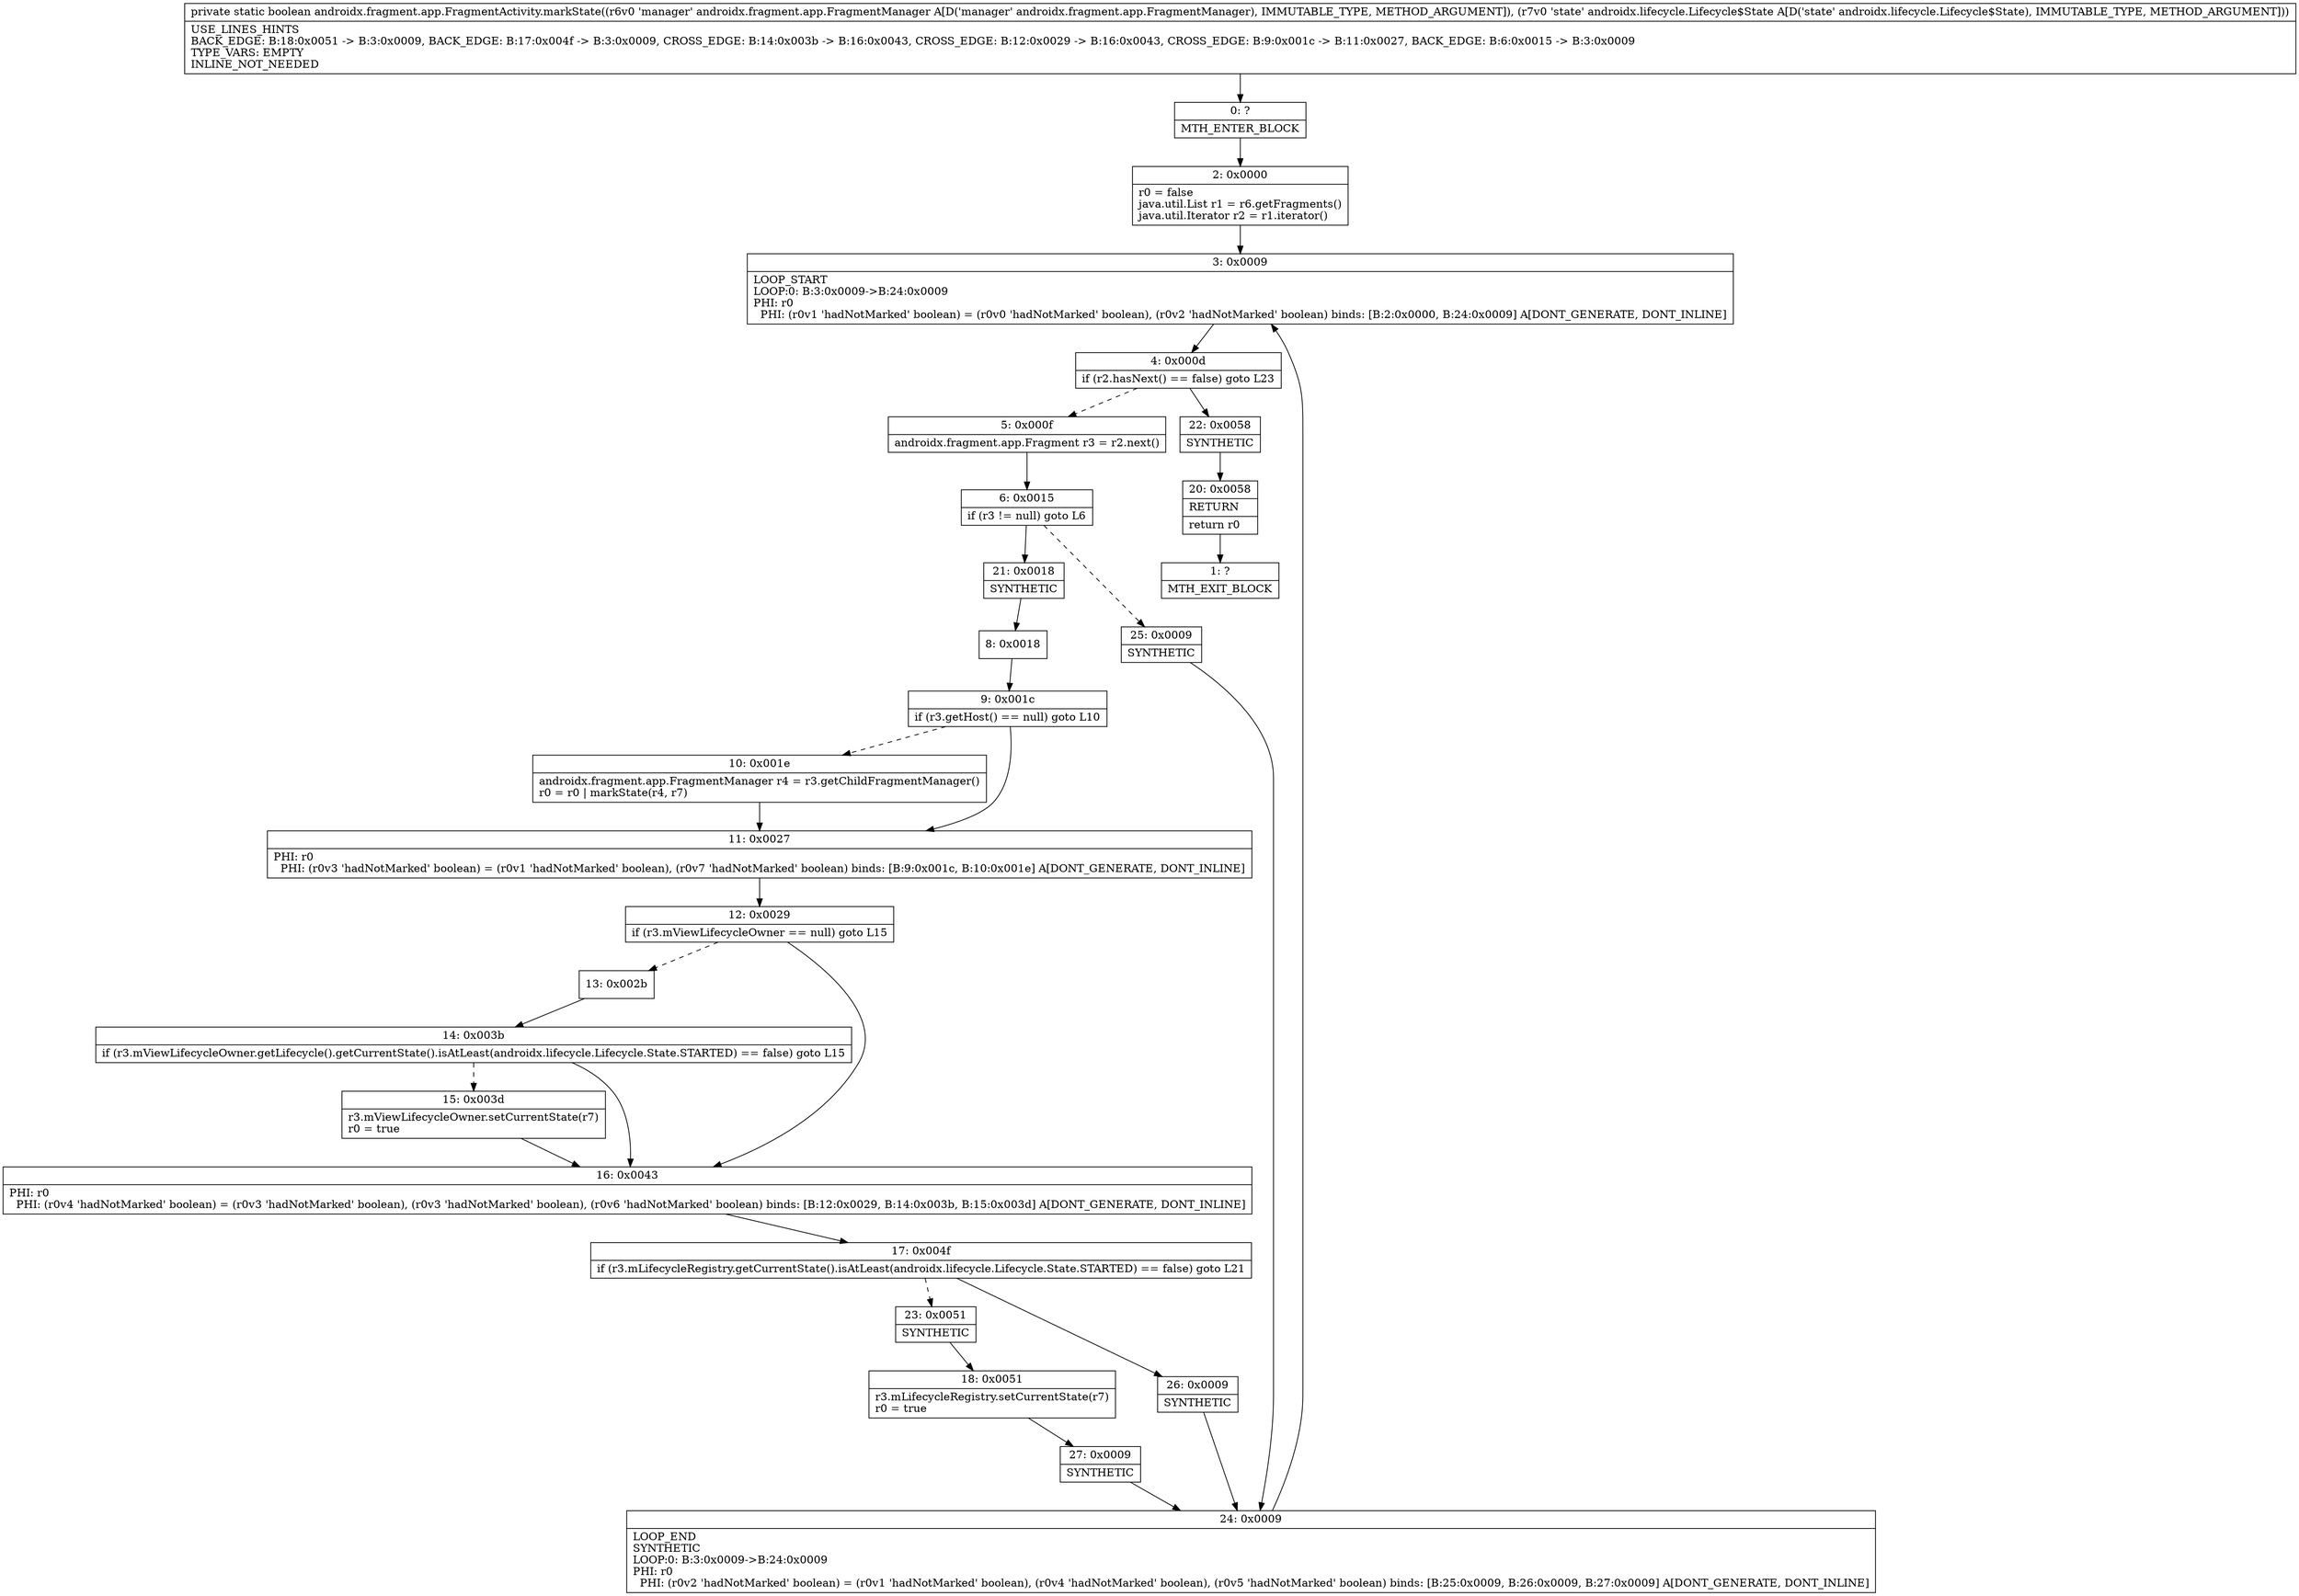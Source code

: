 digraph "CFG forandroidx.fragment.app.FragmentActivity.markState(Landroidx\/fragment\/app\/FragmentManager;Landroidx\/lifecycle\/Lifecycle$State;)Z" {
Node_0 [shape=record,label="{0\:\ ?|MTH_ENTER_BLOCK\l}"];
Node_2 [shape=record,label="{2\:\ 0x0000|r0 = false\ljava.util.List r1 = r6.getFragments()\ljava.util.Iterator r2 = r1.iterator()\l}"];
Node_3 [shape=record,label="{3\:\ 0x0009|LOOP_START\lLOOP:0: B:3:0x0009\-\>B:24:0x0009\lPHI: r0 \l  PHI: (r0v1 'hadNotMarked' boolean) = (r0v0 'hadNotMarked' boolean), (r0v2 'hadNotMarked' boolean) binds: [B:2:0x0000, B:24:0x0009] A[DONT_GENERATE, DONT_INLINE]\l}"];
Node_4 [shape=record,label="{4\:\ 0x000d|if (r2.hasNext() == false) goto L23\l}"];
Node_5 [shape=record,label="{5\:\ 0x000f|androidx.fragment.app.Fragment r3 = r2.next()\l}"];
Node_6 [shape=record,label="{6\:\ 0x0015|if (r3 != null) goto L6\l}"];
Node_21 [shape=record,label="{21\:\ 0x0018|SYNTHETIC\l}"];
Node_8 [shape=record,label="{8\:\ 0x0018}"];
Node_9 [shape=record,label="{9\:\ 0x001c|if (r3.getHost() == null) goto L10\l}"];
Node_10 [shape=record,label="{10\:\ 0x001e|androidx.fragment.app.FragmentManager r4 = r3.getChildFragmentManager()\lr0 = r0 \| markState(r4, r7)\l}"];
Node_11 [shape=record,label="{11\:\ 0x0027|PHI: r0 \l  PHI: (r0v3 'hadNotMarked' boolean) = (r0v1 'hadNotMarked' boolean), (r0v7 'hadNotMarked' boolean) binds: [B:9:0x001c, B:10:0x001e] A[DONT_GENERATE, DONT_INLINE]\l}"];
Node_12 [shape=record,label="{12\:\ 0x0029|if (r3.mViewLifecycleOwner == null) goto L15\l}"];
Node_13 [shape=record,label="{13\:\ 0x002b}"];
Node_14 [shape=record,label="{14\:\ 0x003b|if (r3.mViewLifecycleOwner.getLifecycle().getCurrentState().isAtLeast(androidx.lifecycle.Lifecycle.State.STARTED) == false) goto L15\l}"];
Node_15 [shape=record,label="{15\:\ 0x003d|r3.mViewLifecycleOwner.setCurrentState(r7)\lr0 = true\l}"];
Node_16 [shape=record,label="{16\:\ 0x0043|PHI: r0 \l  PHI: (r0v4 'hadNotMarked' boolean) = (r0v3 'hadNotMarked' boolean), (r0v3 'hadNotMarked' boolean), (r0v6 'hadNotMarked' boolean) binds: [B:12:0x0029, B:14:0x003b, B:15:0x003d] A[DONT_GENERATE, DONT_INLINE]\l}"];
Node_17 [shape=record,label="{17\:\ 0x004f|if (r3.mLifecycleRegistry.getCurrentState().isAtLeast(androidx.lifecycle.Lifecycle.State.STARTED) == false) goto L21\l}"];
Node_23 [shape=record,label="{23\:\ 0x0051|SYNTHETIC\l}"];
Node_18 [shape=record,label="{18\:\ 0x0051|r3.mLifecycleRegistry.setCurrentState(r7)\lr0 = true\l}"];
Node_27 [shape=record,label="{27\:\ 0x0009|SYNTHETIC\l}"];
Node_24 [shape=record,label="{24\:\ 0x0009|LOOP_END\lSYNTHETIC\lLOOP:0: B:3:0x0009\-\>B:24:0x0009\lPHI: r0 \l  PHI: (r0v2 'hadNotMarked' boolean) = (r0v1 'hadNotMarked' boolean), (r0v4 'hadNotMarked' boolean), (r0v5 'hadNotMarked' boolean) binds: [B:25:0x0009, B:26:0x0009, B:27:0x0009] A[DONT_GENERATE, DONT_INLINE]\l}"];
Node_26 [shape=record,label="{26\:\ 0x0009|SYNTHETIC\l}"];
Node_25 [shape=record,label="{25\:\ 0x0009|SYNTHETIC\l}"];
Node_22 [shape=record,label="{22\:\ 0x0058|SYNTHETIC\l}"];
Node_20 [shape=record,label="{20\:\ 0x0058|RETURN\l|return r0\l}"];
Node_1 [shape=record,label="{1\:\ ?|MTH_EXIT_BLOCK\l}"];
MethodNode[shape=record,label="{private static boolean androidx.fragment.app.FragmentActivity.markState((r6v0 'manager' androidx.fragment.app.FragmentManager A[D('manager' androidx.fragment.app.FragmentManager), IMMUTABLE_TYPE, METHOD_ARGUMENT]), (r7v0 'state' androidx.lifecycle.Lifecycle$State A[D('state' androidx.lifecycle.Lifecycle$State), IMMUTABLE_TYPE, METHOD_ARGUMENT]))  | USE_LINES_HINTS\lBACK_EDGE: B:18:0x0051 \-\> B:3:0x0009, BACK_EDGE: B:17:0x004f \-\> B:3:0x0009, CROSS_EDGE: B:14:0x003b \-\> B:16:0x0043, CROSS_EDGE: B:12:0x0029 \-\> B:16:0x0043, CROSS_EDGE: B:9:0x001c \-\> B:11:0x0027, BACK_EDGE: B:6:0x0015 \-\> B:3:0x0009\lTYPE_VARS: EMPTY\lINLINE_NOT_NEEDED\l}"];
MethodNode -> Node_0;Node_0 -> Node_2;
Node_2 -> Node_3;
Node_3 -> Node_4;
Node_4 -> Node_5[style=dashed];
Node_4 -> Node_22;
Node_5 -> Node_6;
Node_6 -> Node_21;
Node_6 -> Node_25[style=dashed];
Node_21 -> Node_8;
Node_8 -> Node_9;
Node_9 -> Node_10[style=dashed];
Node_9 -> Node_11;
Node_10 -> Node_11;
Node_11 -> Node_12;
Node_12 -> Node_13[style=dashed];
Node_12 -> Node_16;
Node_13 -> Node_14;
Node_14 -> Node_15[style=dashed];
Node_14 -> Node_16;
Node_15 -> Node_16;
Node_16 -> Node_17;
Node_17 -> Node_23[style=dashed];
Node_17 -> Node_26;
Node_23 -> Node_18;
Node_18 -> Node_27;
Node_27 -> Node_24;
Node_24 -> Node_3;
Node_26 -> Node_24;
Node_25 -> Node_24;
Node_22 -> Node_20;
Node_20 -> Node_1;
}

